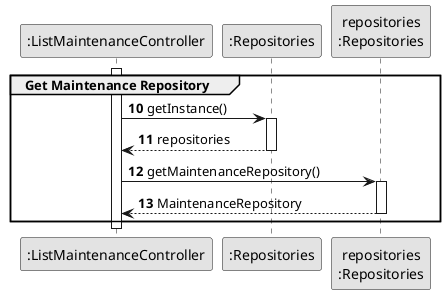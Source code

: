 @startuml
skinparam monochrome true
skinparam packageStyle rectangle
skinparam shadowing false


'hide footbox

participant ":ListMaintenanceController" as CTRL
participant ":Repositories" as RepositorySingleton
participant "repositories\n:Repositories" as PLAT

autonumber 10

activate CTRL
    group Get Maintenance Repository

        CTRL -> RepositorySingleton : getInstance()
        activate RepositorySingleton

        RepositorySingleton --> CTRL: repositories
        deactivate RepositorySingleton

        CTRL -> PLAT : getMaintenanceRepository()
        activate PLAT

        PLAT --> CTRL: MaintenanceRepository
        deactivate PLAT

    end

deactivate CTRL


@enduml